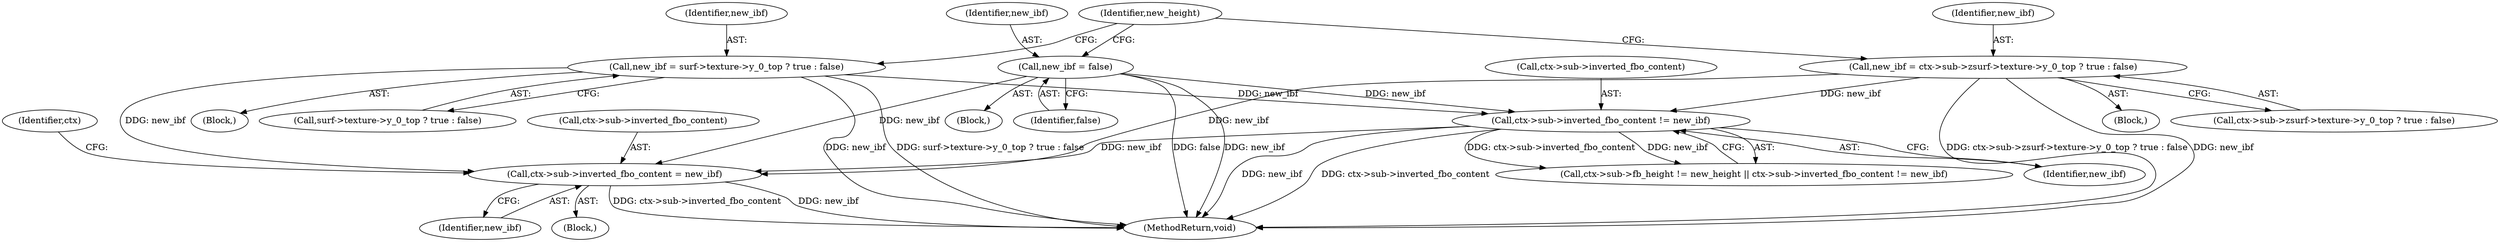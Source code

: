 digraph "0_virglrenderer_48f67f60967f963b698ec8df57ec6912a43d6282_0@pointer" {
"1000466" [label="(Call,ctx->sub->inverted_fbo_content = new_ibf)"];
"1000426" [label="(Call,new_ibf = surf->texture->y_0_top ? true : false)"];
"1000451" [label="(Call,ctx->sub->inverted_fbo_content != new_ibf)"];
"1000317" [label="(Call,new_ibf = false)"];
"1000351" [label="(Call,new_ibf = ctx->sub->zsurf->texture->y_0_top ? true : false)"];
"1000427" [label="(Identifier,new_ibf)"];
"1000438" [label="(Identifier,new_height)"];
"1000530" [label="(MethodReturn,void)"];
"1000472" [label="(Identifier,new_ibf)"];
"1000317" [label="(Call,new_ibf = false)"];
"1000329" [label="(Block,)"];
"1000353" [label="(Call,ctx->sub->zsurf->texture->y_0_top ? true : false)"];
"1000352" [label="(Identifier,new_ibf)"];
"1000319" [label="(Identifier,false)"];
"1000467" [label="(Call,ctx->sub->inverted_fbo_content)"];
"1000318" [label="(Identifier,new_ibf)"];
"1000451" [label="(Call,ctx->sub->inverted_fbo_content != new_ibf)"];
"1000476" [label="(Identifier,ctx)"];
"1000457" [label="(Identifier,new_ibf)"];
"1000428" [label="(Call,surf->texture->y_0_top ? true : false)"];
"1000452" [label="(Call,ctx->sub->inverted_fbo_content)"];
"1000351" [label="(Call,new_ibf = ctx->sub->zsurf->texture->y_0_top ? true : false)"];
"1000466" [label="(Call,ctx->sub->inverted_fbo_content = new_ibf)"];
"1000426" [label="(Call,new_ibf = surf->texture->y_0_top ? true : false)"];
"1000458" [label="(Block,)"];
"1000366" [label="(Block,)"];
"1000313" [label="(Block,)"];
"1000443" [label="(Call,ctx->sub->fb_height != new_height || ctx->sub->inverted_fbo_content != new_ibf)"];
"1000466" -> "1000458"  [label="AST: "];
"1000466" -> "1000472"  [label="CFG: "];
"1000467" -> "1000466"  [label="AST: "];
"1000472" -> "1000466"  [label="AST: "];
"1000476" -> "1000466"  [label="CFG: "];
"1000466" -> "1000530"  [label="DDG: new_ibf"];
"1000466" -> "1000530"  [label="DDG: ctx->sub->inverted_fbo_content"];
"1000426" -> "1000466"  [label="DDG: new_ibf"];
"1000451" -> "1000466"  [label="DDG: new_ibf"];
"1000317" -> "1000466"  [label="DDG: new_ibf"];
"1000351" -> "1000466"  [label="DDG: new_ibf"];
"1000426" -> "1000366"  [label="AST: "];
"1000426" -> "1000428"  [label="CFG: "];
"1000427" -> "1000426"  [label="AST: "];
"1000428" -> "1000426"  [label="AST: "];
"1000438" -> "1000426"  [label="CFG: "];
"1000426" -> "1000530"  [label="DDG: surf->texture->y_0_top ? true : false"];
"1000426" -> "1000530"  [label="DDG: new_ibf"];
"1000426" -> "1000451"  [label="DDG: new_ibf"];
"1000451" -> "1000443"  [label="AST: "];
"1000451" -> "1000457"  [label="CFG: "];
"1000452" -> "1000451"  [label="AST: "];
"1000457" -> "1000451"  [label="AST: "];
"1000443" -> "1000451"  [label="CFG: "];
"1000451" -> "1000530"  [label="DDG: new_ibf"];
"1000451" -> "1000530"  [label="DDG: ctx->sub->inverted_fbo_content"];
"1000451" -> "1000443"  [label="DDG: ctx->sub->inverted_fbo_content"];
"1000451" -> "1000443"  [label="DDG: new_ibf"];
"1000317" -> "1000451"  [label="DDG: new_ibf"];
"1000351" -> "1000451"  [label="DDG: new_ibf"];
"1000317" -> "1000313"  [label="AST: "];
"1000317" -> "1000319"  [label="CFG: "];
"1000318" -> "1000317"  [label="AST: "];
"1000319" -> "1000317"  [label="AST: "];
"1000438" -> "1000317"  [label="CFG: "];
"1000317" -> "1000530"  [label="DDG: new_ibf"];
"1000317" -> "1000530"  [label="DDG: false"];
"1000351" -> "1000329"  [label="AST: "];
"1000351" -> "1000353"  [label="CFG: "];
"1000352" -> "1000351"  [label="AST: "];
"1000353" -> "1000351"  [label="AST: "];
"1000438" -> "1000351"  [label="CFG: "];
"1000351" -> "1000530"  [label="DDG: ctx->sub->zsurf->texture->y_0_top ? true : false"];
"1000351" -> "1000530"  [label="DDG: new_ibf"];
}
